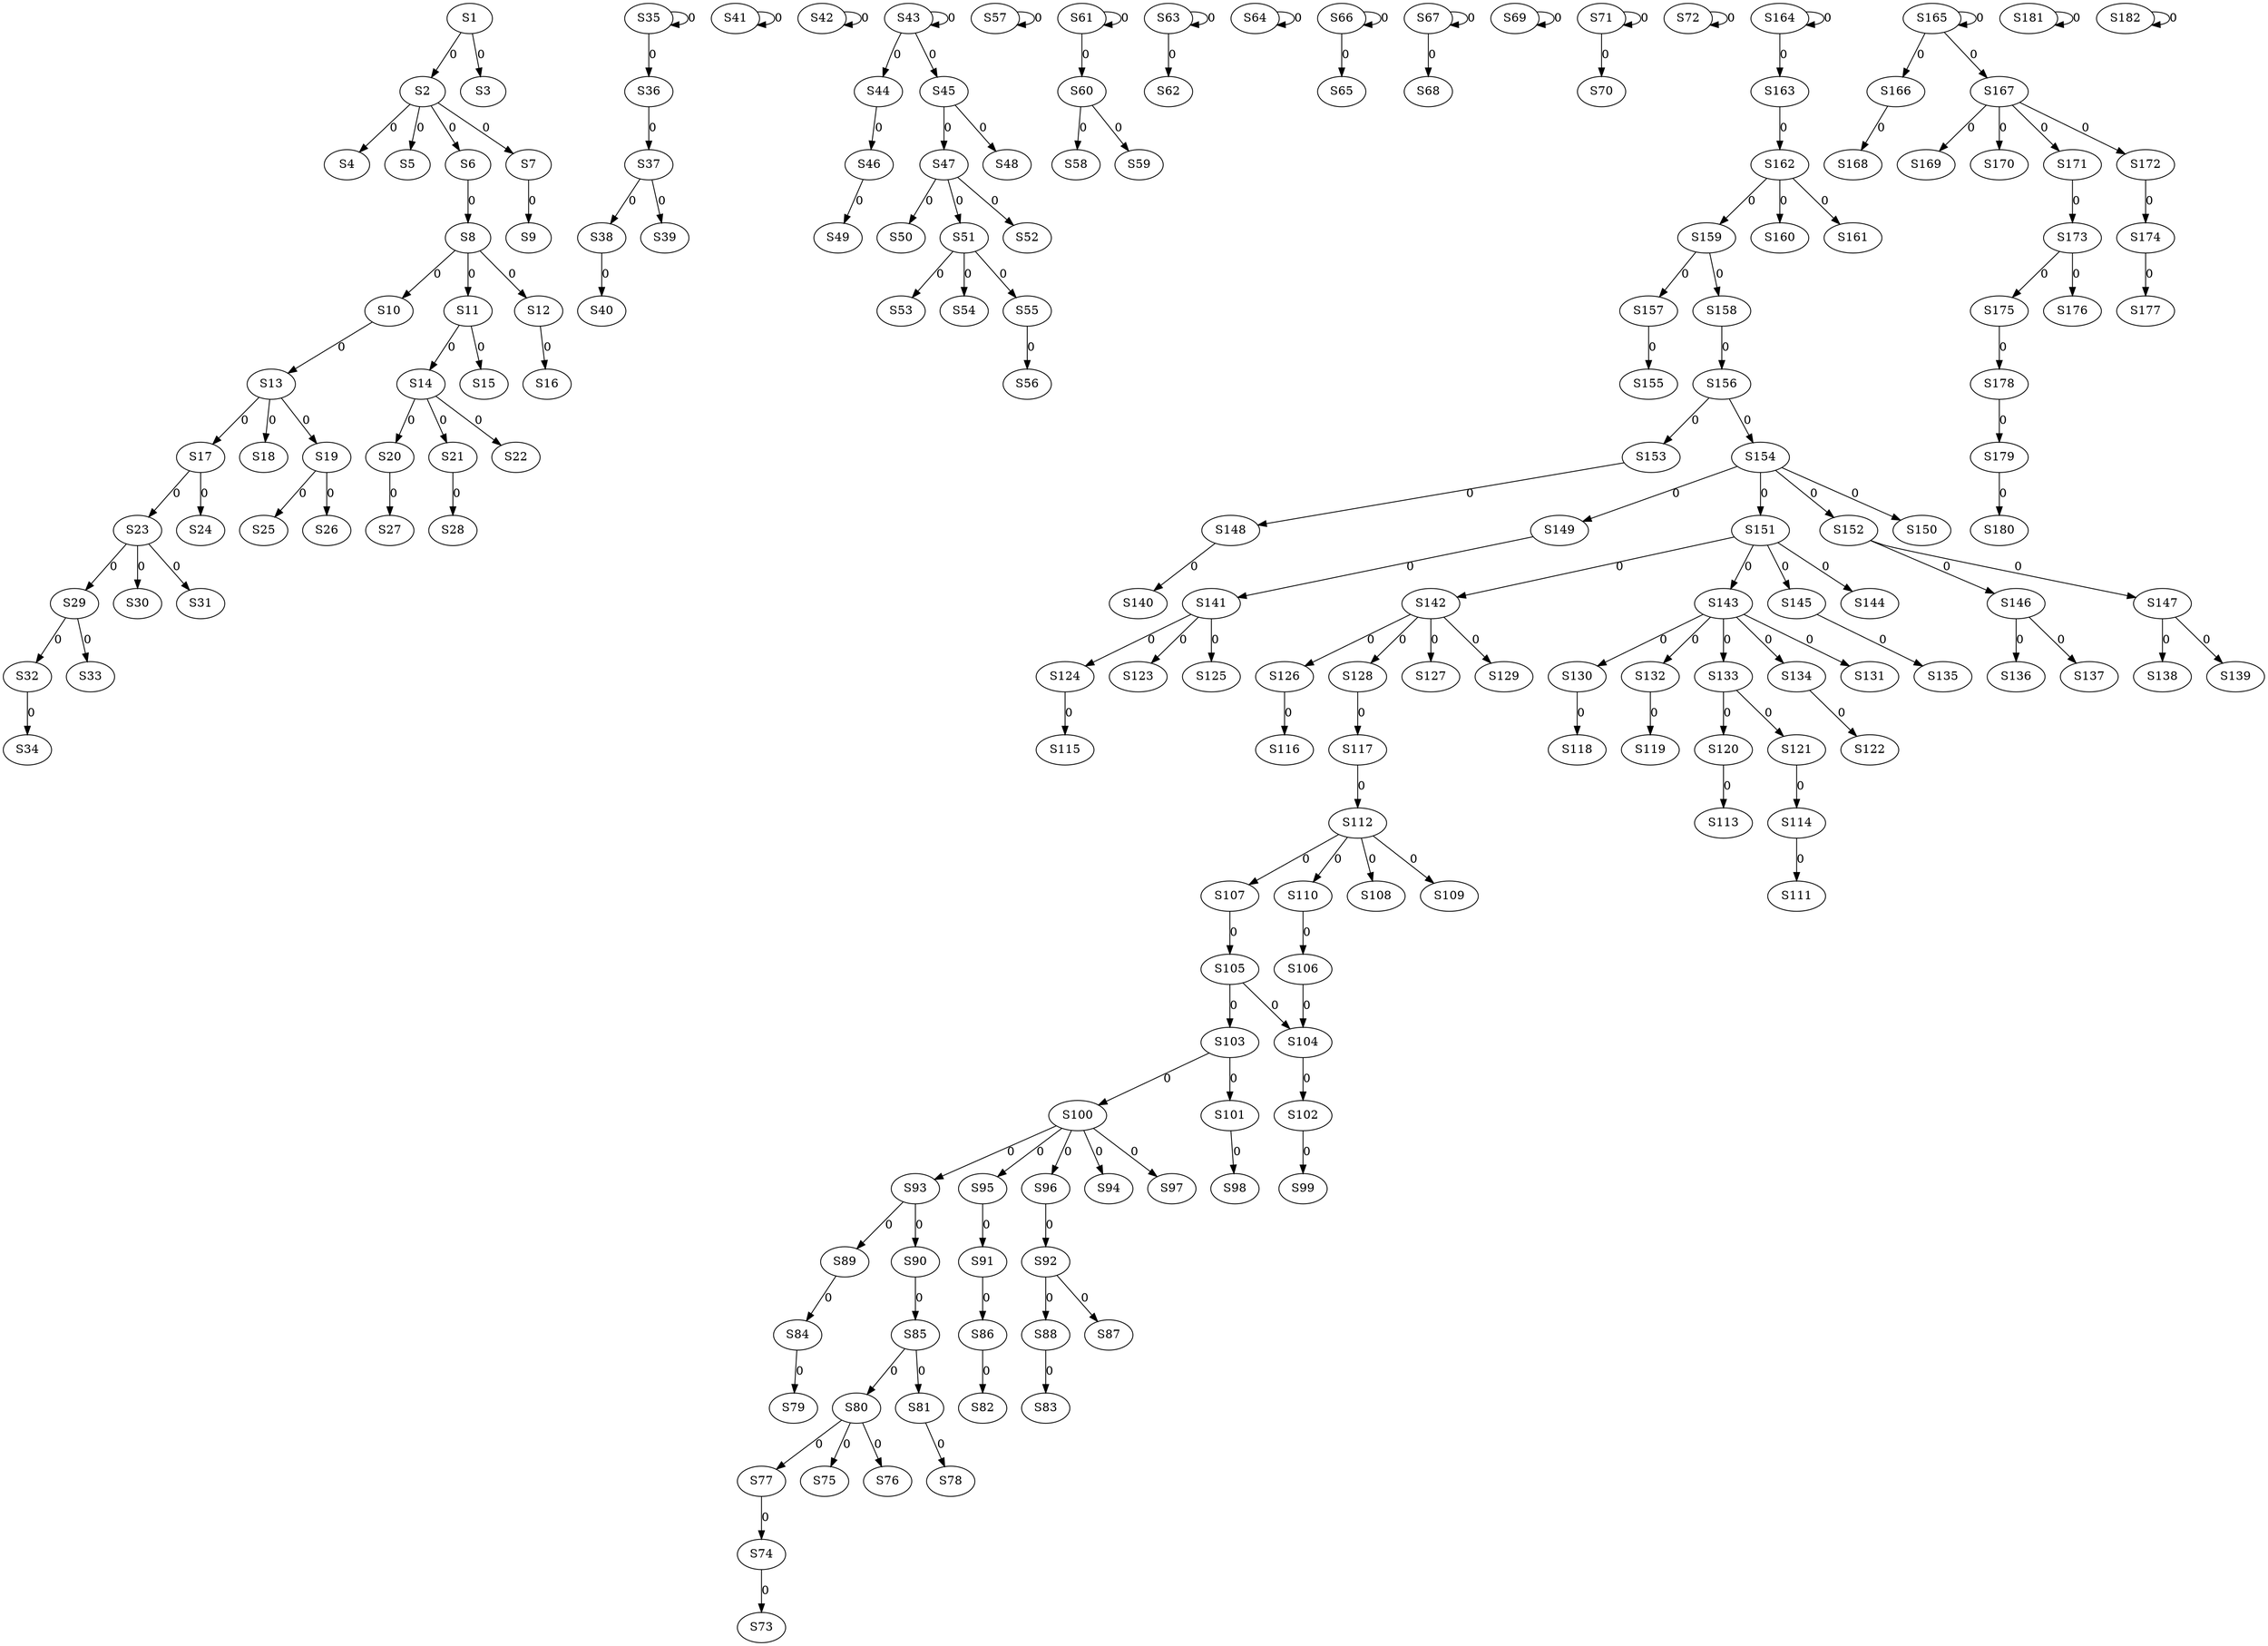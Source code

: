 strict digraph {
	S1 -> S2 [ label = 0 ];
	S1 -> S3 [ label = 0 ];
	S2 -> S4 [ label = 0 ];
	S2 -> S5 [ label = 0 ];
	S2 -> S6 [ label = 0 ];
	S2 -> S7 [ label = 0 ];
	S6 -> S8 [ label = 0 ];
	S7 -> S9 [ label = 0 ];
	S8 -> S10 [ label = 0 ];
	S8 -> S11 [ label = 0 ];
	S8 -> S12 [ label = 0 ];
	S10 -> S13 [ label = 0 ];
	S11 -> S14 [ label = 0 ];
	S11 -> S15 [ label = 0 ];
	S12 -> S16 [ label = 0 ];
	S13 -> S17 [ label = 0 ];
	S13 -> S18 [ label = 0 ];
	S13 -> S19 [ label = 0 ];
	S14 -> S20 [ label = 0 ];
	S14 -> S21 [ label = 0 ];
	S14 -> S22 [ label = 0 ];
	S17 -> S23 [ label = 0 ];
	S17 -> S24 [ label = 0 ];
	S19 -> S25 [ label = 0 ];
	S19 -> S26 [ label = 0 ];
	S20 -> S27 [ label = 0 ];
	S21 -> S28 [ label = 0 ];
	S23 -> S29 [ label = 0 ];
	S23 -> S30 [ label = 0 ];
	S23 -> S31 [ label = 0 ];
	S29 -> S32 [ label = 0 ];
	S29 -> S33 [ label = 0 ];
	S32 -> S34 [ label = 0 ];
	S35 -> S35 [ label = 0 ];
	S35 -> S36 [ label = 0 ];
	S36 -> S37 [ label = 0 ];
	S37 -> S38 [ label = 0 ];
	S37 -> S39 [ label = 0 ];
	S38 -> S40 [ label = 0 ];
	S41 -> S41 [ label = 0 ];
	S42 -> S42 [ label = 0 ];
	S43 -> S43 [ label = 0 ];
	S43 -> S44 [ label = 0 ];
	S43 -> S45 [ label = 0 ];
	S44 -> S46 [ label = 0 ];
	S45 -> S47 [ label = 0 ];
	S45 -> S48 [ label = 0 ];
	S46 -> S49 [ label = 0 ];
	S47 -> S50 [ label = 0 ];
	S47 -> S51 [ label = 0 ];
	S47 -> S52 [ label = 0 ];
	S51 -> S53 [ label = 0 ];
	S51 -> S54 [ label = 0 ];
	S51 -> S55 [ label = 0 ];
	S55 -> S56 [ label = 0 ];
	S57 -> S57 [ label = 0 ];
	S60 -> S58 [ label = 0 ];
	S60 -> S59 [ label = 0 ];
	S61 -> S60 [ label = 0 ];
	S61 -> S61 [ label = 0 ];
	S63 -> S62 [ label = 0 ];
	S63 -> S63 [ label = 0 ];
	S64 -> S64 [ label = 0 ];
	S66 -> S65 [ label = 0 ];
	S66 -> S66 [ label = 0 ];
	S67 -> S67 [ label = 0 ];
	S67 -> S68 [ label = 0 ];
	S69 -> S69 [ label = 0 ];
	S71 -> S70 [ label = 0 ];
	S71 -> S71 [ label = 0 ];
	S72 -> S72 [ label = 0 ];
	S74 -> S73 [ label = 0 ];
	S77 -> S74 [ label = 0 ];
	S80 -> S75 [ label = 0 ];
	S80 -> S76 [ label = 0 ];
	S80 -> S77 [ label = 0 ];
	S81 -> S78 [ label = 0 ];
	S84 -> S79 [ label = 0 ];
	S85 -> S80 [ label = 0 ];
	S85 -> S81 [ label = 0 ];
	S86 -> S82 [ label = 0 ];
	S88 -> S83 [ label = 0 ];
	S89 -> S84 [ label = 0 ];
	S90 -> S85 [ label = 0 ];
	S91 -> S86 [ label = 0 ];
	S92 -> S87 [ label = 0 ];
	S92 -> S88 [ label = 0 ];
	S93 -> S89 [ label = 0 ];
	S93 -> S90 [ label = 0 ];
	S95 -> S91 [ label = 0 ];
	S96 -> S92 [ label = 0 ];
	S100 -> S93 [ label = 0 ];
	S100 -> S94 [ label = 0 ];
	S100 -> S95 [ label = 0 ];
	S100 -> S96 [ label = 0 ];
	S100 -> S97 [ label = 0 ];
	S101 -> S98 [ label = 0 ];
	S102 -> S99 [ label = 0 ];
	S103 -> S100 [ label = 0 ];
	S103 -> S101 [ label = 0 ];
	S104 -> S102 [ label = 0 ];
	S105 -> S103 [ label = 0 ];
	S106 -> S104 [ label = 0 ];
	S107 -> S105 [ label = 0 ];
	S110 -> S106 [ label = 0 ];
	S112 -> S107 [ label = 0 ];
	S112 -> S108 [ label = 0 ];
	S112 -> S109 [ label = 0 ];
	S112 -> S110 [ label = 0 ];
	S114 -> S111 [ label = 0 ];
	S117 -> S112 [ label = 0 ];
	S120 -> S113 [ label = 0 ];
	S121 -> S114 [ label = 0 ];
	S124 -> S115 [ label = 0 ];
	S126 -> S116 [ label = 0 ];
	S128 -> S117 [ label = 0 ];
	S130 -> S118 [ label = 0 ];
	S132 -> S119 [ label = 0 ];
	S133 -> S120 [ label = 0 ];
	S133 -> S121 [ label = 0 ];
	S134 -> S122 [ label = 0 ];
	S141 -> S123 [ label = 0 ];
	S141 -> S124 [ label = 0 ];
	S141 -> S125 [ label = 0 ];
	S142 -> S126 [ label = 0 ];
	S142 -> S127 [ label = 0 ];
	S142 -> S128 [ label = 0 ];
	S142 -> S129 [ label = 0 ];
	S143 -> S130 [ label = 0 ];
	S143 -> S131 [ label = 0 ];
	S143 -> S132 [ label = 0 ];
	S143 -> S133 [ label = 0 ];
	S143 -> S134 [ label = 0 ];
	S145 -> S135 [ label = 0 ];
	S146 -> S136 [ label = 0 ];
	S146 -> S137 [ label = 0 ];
	S147 -> S138 [ label = 0 ];
	S147 -> S139 [ label = 0 ];
	S148 -> S140 [ label = 0 ];
	S149 -> S141 [ label = 0 ];
	S151 -> S142 [ label = 0 ];
	S151 -> S143 [ label = 0 ];
	S151 -> S144 [ label = 0 ];
	S151 -> S145 [ label = 0 ];
	S152 -> S146 [ label = 0 ];
	S152 -> S147 [ label = 0 ];
	S153 -> S148 [ label = 0 ];
	S154 -> S149 [ label = 0 ];
	S154 -> S150 [ label = 0 ];
	S154 -> S151 [ label = 0 ];
	S154 -> S152 [ label = 0 ];
	S156 -> S153 [ label = 0 ];
	S156 -> S154 [ label = 0 ];
	S157 -> S155 [ label = 0 ];
	S158 -> S156 [ label = 0 ];
	S159 -> S157 [ label = 0 ];
	S159 -> S158 [ label = 0 ];
	S162 -> S159 [ label = 0 ];
	S162 -> S160 [ label = 0 ];
	S162 -> S161 [ label = 0 ];
	S163 -> S162 [ label = 0 ];
	S164 -> S163 [ label = 0 ];
	S164 -> S164 [ label = 0 ];
	S165 -> S165 [ label = 0 ];
	S165 -> S166 [ label = 0 ];
	S165 -> S167 [ label = 0 ];
	S166 -> S168 [ label = 0 ];
	S167 -> S169 [ label = 0 ];
	S167 -> S170 [ label = 0 ];
	S167 -> S171 [ label = 0 ];
	S167 -> S172 [ label = 0 ];
	S171 -> S173 [ label = 0 ];
	S172 -> S174 [ label = 0 ];
	S173 -> S175 [ label = 0 ];
	S173 -> S176 [ label = 0 ];
	S174 -> S177 [ label = 0 ];
	S175 -> S178 [ label = 0 ];
	S178 -> S179 [ label = 0 ];
	S179 -> S180 [ label = 0 ];
	S181 -> S181 [ label = 0 ];
	S182 -> S182 [ label = 0 ];
	S105 -> S104 [ label = 0 ];
}